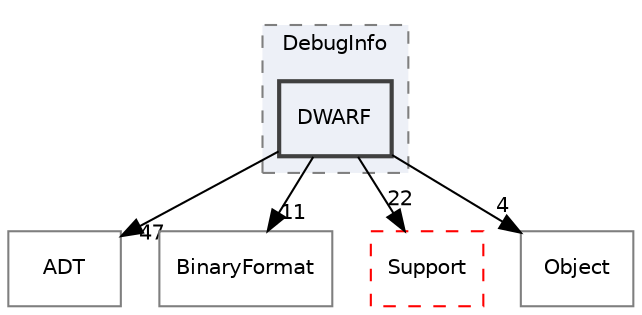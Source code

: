 digraph "include/llvm/DebugInfo/DWARF"
{
 // LATEX_PDF_SIZE
  bgcolor="transparent";
  edge [fontname="Helvetica",fontsize="10",labelfontname="Helvetica",labelfontsize="10"];
  node [fontname="Helvetica",fontsize="10",shape="box"];
  compound=true
  subgraph clusterdir_fc2cd323963d6c4db27150ccf17ad26a {
    graph [ bgcolor="#edf0f7", pencolor="grey50", style="filled,dashed,", label="DebugInfo", fontname="Helvetica", fontsize="10", URL="dir_fc2cd323963d6c4db27150ccf17ad26a.html"]
  dir_d6562760f68171f98e868e87aabab86b [label="DWARF", style="filled,bold,", fillcolor="#edf0f7", color="grey25", URL="dir_d6562760f68171f98e868e87aabab86b.html"];
  }
  dir_32453792af2ba70c54e3ccae3a790d1b [label="ADT", style="", fillcolor="#edf0f7", color="grey50", URL="dir_32453792af2ba70c54e3ccae3a790d1b.html"];
  dir_76bc56fc1555430657f301d4de3959f5 [label="BinaryFormat", style="", fillcolor="#edf0f7", color="grey50", URL="dir_76bc56fc1555430657f301d4de3959f5.html"];
  dir_ae1e398ac700924fa434b51c248a5531 [label="Support", style="dashed,", fillcolor="#edf0f7", color="red", URL="dir_ae1e398ac700924fa434b51c248a5531.html"];
  dir_b21276aa901501839874154d4047f901 [label="Object", style="", fillcolor="#edf0f7", color="grey50", URL="dir_b21276aa901501839874154d4047f901.html"];
  dir_d6562760f68171f98e868e87aabab86b->dir_32453792af2ba70c54e3ccae3a790d1b [headlabel="47", labeldistance=1.5 headhref="dir_000066_000001.html"];
  dir_d6562760f68171f98e868e87aabab86b->dir_76bc56fc1555430657f301d4de3959f5 [headlabel="11", labeldistance=1.5 headhref="dir_000066_000028.html"];
  dir_d6562760f68171f98e868e87aabab86b->dir_ae1e398ac700924fa434b51c248a5531 [headlabel="22", labeldistance=1.5 headhref="dir_000066_000182.html"];
  dir_d6562760f68171f98e868e87aabab86b->dir_b21276aa901501839874154d4047f901 [headlabel="4", labeldistance=1.5 headhref="dir_000066_000151.html"];
}
